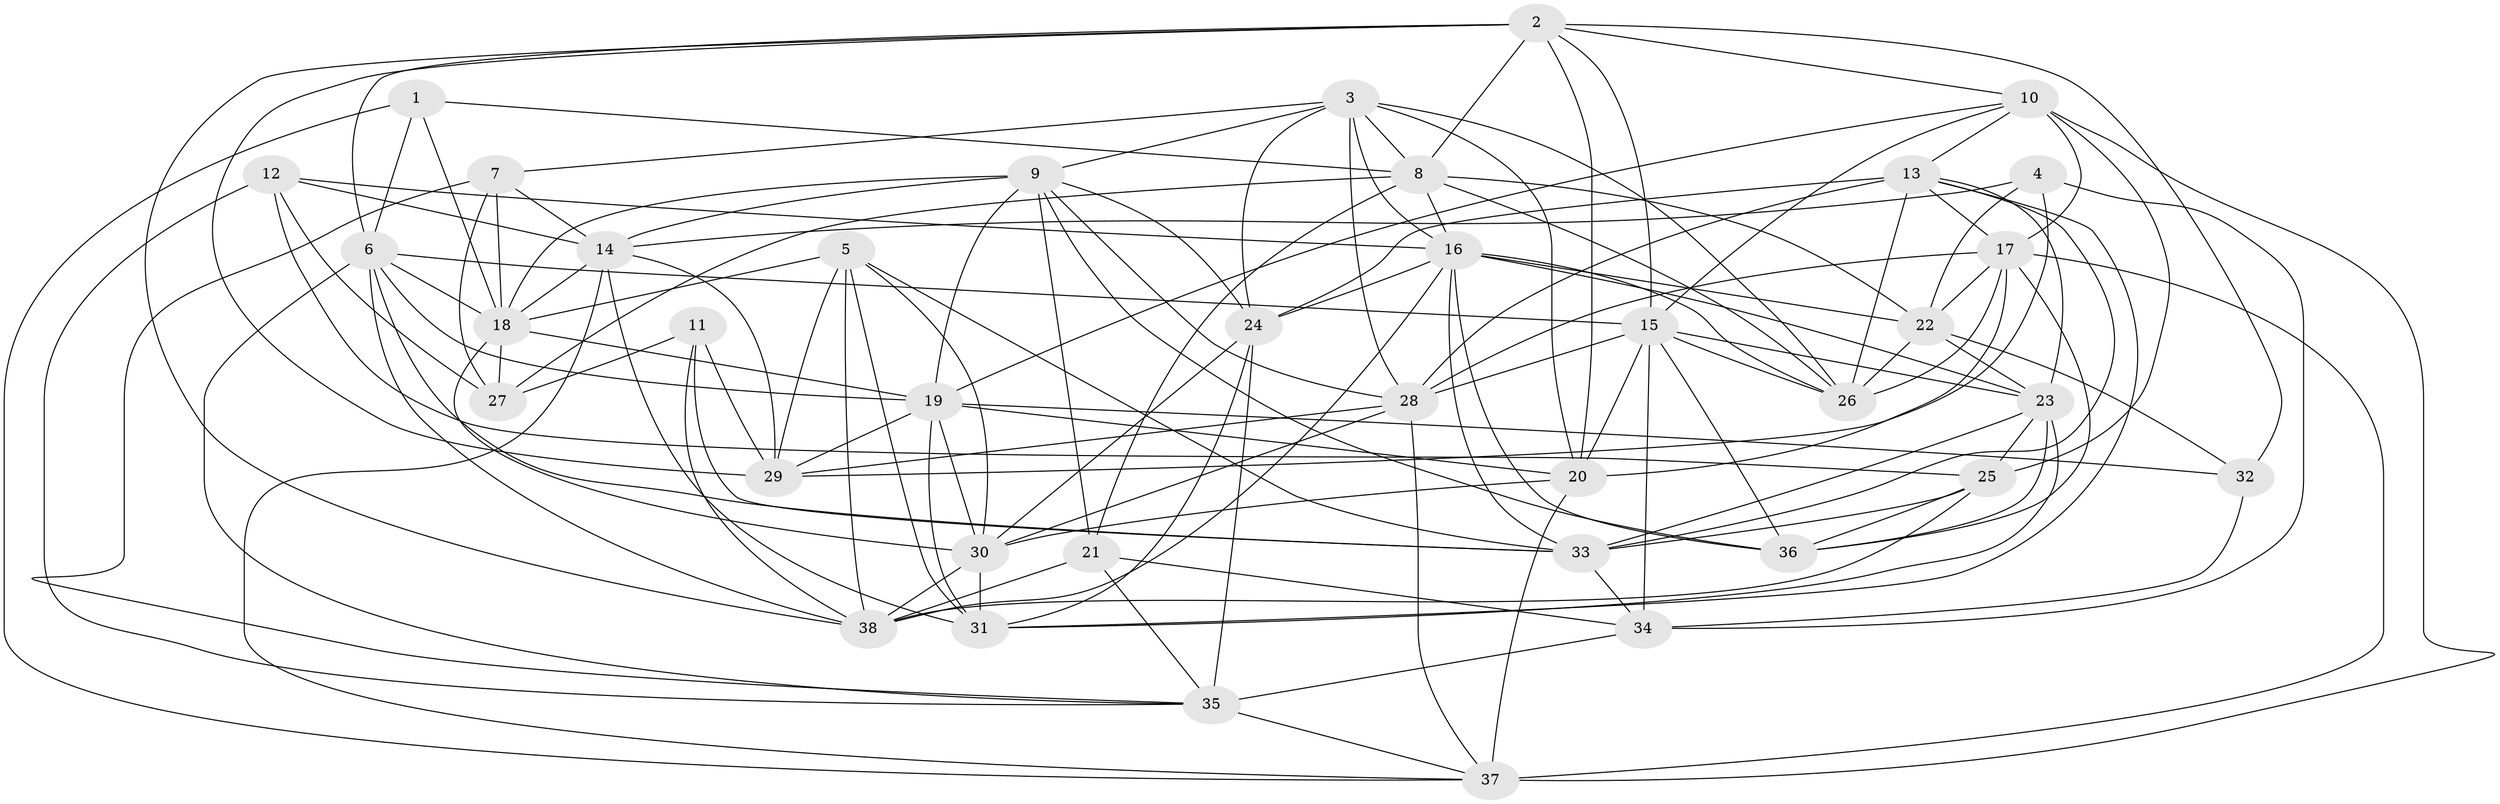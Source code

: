 // original degree distribution, {4: 1.0}
// Generated by graph-tools (version 1.1) at 2025/38/03/04/25 23:38:11]
// undirected, 38 vertices, 132 edges
graph export_dot {
  node [color=gray90,style=filled];
  1;
  2;
  3;
  4;
  5;
  6;
  7;
  8;
  9;
  10;
  11;
  12;
  13;
  14;
  15;
  16;
  17;
  18;
  19;
  20;
  21;
  22;
  23;
  24;
  25;
  26;
  27;
  28;
  29;
  30;
  31;
  32;
  33;
  34;
  35;
  36;
  37;
  38;
  1 -- 6 [weight=1.0];
  1 -- 8 [weight=1.0];
  1 -- 18 [weight=1.0];
  1 -- 37 [weight=1.0];
  2 -- 6 [weight=1.0];
  2 -- 8 [weight=1.0];
  2 -- 10 [weight=1.0];
  2 -- 15 [weight=1.0];
  2 -- 20 [weight=1.0];
  2 -- 29 [weight=1.0];
  2 -- 32 [weight=1.0];
  2 -- 38 [weight=1.0];
  3 -- 7 [weight=1.0];
  3 -- 8 [weight=1.0];
  3 -- 9 [weight=1.0];
  3 -- 16 [weight=1.0];
  3 -- 20 [weight=1.0];
  3 -- 24 [weight=1.0];
  3 -- 26 [weight=1.0];
  3 -- 28 [weight=1.0];
  4 -- 14 [weight=1.0];
  4 -- 22 [weight=1.0];
  4 -- 29 [weight=2.0];
  4 -- 34 [weight=2.0];
  5 -- 18 [weight=1.0];
  5 -- 29 [weight=1.0];
  5 -- 30 [weight=1.0];
  5 -- 31 [weight=1.0];
  5 -- 33 [weight=1.0];
  5 -- 38 [weight=1.0];
  6 -- 15 [weight=1.0];
  6 -- 18 [weight=1.0];
  6 -- 19 [weight=1.0];
  6 -- 33 [weight=1.0];
  6 -- 35 [weight=1.0];
  6 -- 38 [weight=1.0];
  7 -- 14 [weight=1.0];
  7 -- 18 [weight=1.0];
  7 -- 27 [weight=2.0];
  7 -- 35 [weight=1.0];
  8 -- 16 [weight=1.0];
  8 -- 21 [weight=1.0];
  8 -- 22 [weight=1.0];
  8 -- 26 [weight=2.0];
  8 -- 27 [weight=2.0];
  9 -- 14 [weight=1.0];
  9 -- 18 [weight=1.0];
  9 -- 19 [weight=1.0];
  9 -- 21 [weight=1.0];
  9 -- 24 [weight=1.0];
  9 -- 28 [weight=1.0];
  9 -- 36 [weight=1.0];
  10 -- 13 [weight=1.0];
  10 -- 15 [weight=1.0];
  10 -- 17 [weight=1.0];
  10 -- 19 [weight=1.0];
  10 -- 25 [weight=2.0];
  10 -- 37 [weight=1.0];
  11 -- 27 [weight=2.0];
  11 -- 29 [weight=1.0];
  11 -- 33 [weight=1.0];
  11 -- 38 [weight=2.0];
  12 -- 14 [weight=1.0];
  12 -- 16 [weight=1.0];
  12 -- 25 [weight=1.0];
  12 -- 27 [weight=2.0];
  12 -- 35 [weight=1.0];
  13 -- 17 [weight=1.0];
  13 -- 23 [weight=1.0];
  13 -- 24 [weight=2.0];
  13 -- 26 [weight=2.0];
  13 -- 28 [weight=1.0];
  13 -- 31 [weight=1.0];
  13 -- 33 [weight=1.0];
  14 -- 18 [weight=1.0];
  14 -- 29 [weight=1.0];
  14 -- 31 [weight=1.0];
  14 -- 37 [weight=1.0];
  15 -- 20 [weight=1.0];
  15 -- 23 [weight=1.0];
  15 -- 26 [weight=1.0];
  15 -- 28 [weight=1.0];
  15 -- 34 [weight=1.0];
  15 -- 36 [weight=2.0];
  16 -- 22 [weight=1.0];
  16 -- 23 [weight=1.0];
  16 -- 24 [weight=1.0];
  16 -- 26 [weight=1.0];
  16 -- 33 [weight=1.0];
  16 -- 36 [weight=1.0];
  16 -- 38 [weight=1.0];
  17 -- 20 [weight=2.0];
  17 -- 22 [weight=1.0];
  17 -- 26 [weight=1.0];
  17 -- 28 [weight=1.0];
  17 -- 36 [weight=1.0];
  17 -- 37 [weight=2.0];
  18 -- 19 [weight=1.0];
  18 -- 27 [weight=2.0];
  18 -- 30 [weight=1.0];
  19 -- 20 [weight=1.0];
  19 -- 29 [weight=1.0];
  19 -- 30 [weight=2.0];
  19 -- 31 [weight=1.0];
  19 -- 32 [weight=1.0];
  20 -- 30 [weight=1.0];
  20 -- 37 [weight=1.0];
  21 -- 34 [weight=1.0];
  21 -- 35 [weight=1.0];
  21 -- 38 [weight=2.0];
  22 -- 23 [weight=1.0];
  22 -- 26 [weight=2.0];
  22 -- 32 [weight=1.0];
  23 -- 25 [weight=1.0];
  23 -- 31 [weight=1.0];
  23 -- 33 [weight=1.0];
  23 -- 36 [weight=1.0];
  24 -- 30 [weight=1.0];
  24 -- 31 [weight=1.0];
  24 -- 35 [weight=1.0];
  25 -- 33 [weight=1.0];
  25 -- 36 [weight=2.0];
  25 -- 38 [weight=1.0];
  28 -- 29 [weight=1.0];
  28 -- 30 [weight=1.0];
  28 -- 37 [weight=1.0];
  30 -- 31 [weight=2.0];
  30 -- 38 [weight=1.0];
  32 -- 34 [weight=1.0];
  33 -- 34 [weight=1.0];
  34 -- 35 [weight=2.0];
  35 -- 37 [weight=1.0];
}
